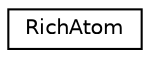 digraph "Graphical Class Hierarchy"
{
  edge [fontname="Helvetica",fontsize="10",labelfontname="Helvetica",labelfontsize="10"];
  node [fontname="Helvetica",fontsize="10",shape=record];
  rankdir="LR";
  Node0 [label="RichAtom",height=0.2,width=0.4,color="black", fillcolor="white", style="filled",URL="$classRichAtom.html"];
}
